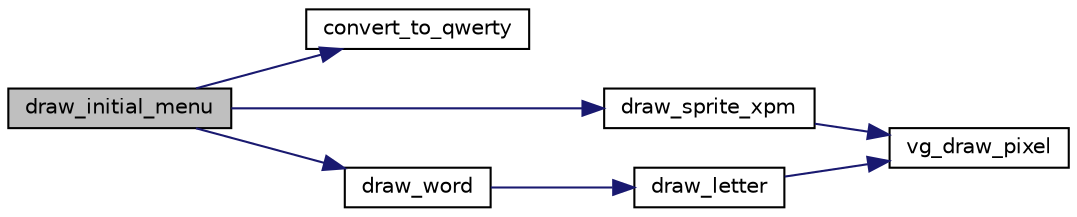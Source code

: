 digraph "draw_initial_menu"
{
 // LATEX_PDF_SIZE
  edge [fontname="Helvetica",fontsize="10",labelfontname="Helvetica",labelfontsize="10"];
  node [fontname="Helvetica",fontsize="10",shape=record];
  rankdir="LR";
  Node1 [label="draw_initial_menu",height=0.2,width=0.4,color="black", fillcolor="grey75", style="filled", fontcolor="black",tooltip="Draws the initial menu on the screen."];
  Node1 -> Node2 [color="midnightblue",fontsize="10",style="solid",fontname="Helvetica"];
  Node2 [label="convert_to_qwerty",height=0.2,width=0.4,color="black", fillcolor="white", style="filled",URL="$model_8c.html#ac54ddc9eede93d25d5a7010e239ecc0a",tooltip="Converts a string to QWERTY format."];
  Node1 -> Node3 [color="midnightblue",fontsize="10",style="solid",fontname="Helvetica"];
  Node3 [label="draw_sprite_xpm",height=0.2,width=0.4,color="black", fillcolor="white", style="filled",URL="$view_8c.html#a6db4230a0003a09515d78b790d8ec52d",tooltip="Draws a sprite on the screen at the specified coordinates."];
  Node3 -> Node4 [color="midnightblue",fontsize="10",style="solid",fontname="Helvetica"];
  Node4 [label="vg_draw_pixel",height=0.2,width=0.4,color="black", fillcolor="white", style="filled",URL="$graphics__card_8c.html#a08c498ffeb0a3962e3b7711b57397741",tooltip="Draws a pixel at the specified coordinates with the given color."];
  Node1 -> Node5 [color="midnightblue",fontsize="10",style="solid",fontname="Helvetica"];
  Node5 [label="draw_word",height=0.2,width=0.4,color="black", fillcolor="white", style="filled",URL="$view_8c.html#aed96ed9277344b909ab5661c5328cc82",tooltip="Draws a word on the screen at the specified coordinates with the given color."];
  Node5 -> Node6 [color="midnightblue",fontsize="10",style="solid",fontname="Helvetica"];
  Node6 [label="draw_letter",height=0.2,width=0.4,color="black", fillcolor="white", style="filled",URL="$view_8c.html#a52a272d2eb515c2608e7f61aecc0e7d8",tooltip="Draws a letter on the screen at the specified coordinates with the given color."];
  Node6 -> Node4 [color="midnightblue",fontsize="10",style="solid",fontname="Helvetica"];
}
